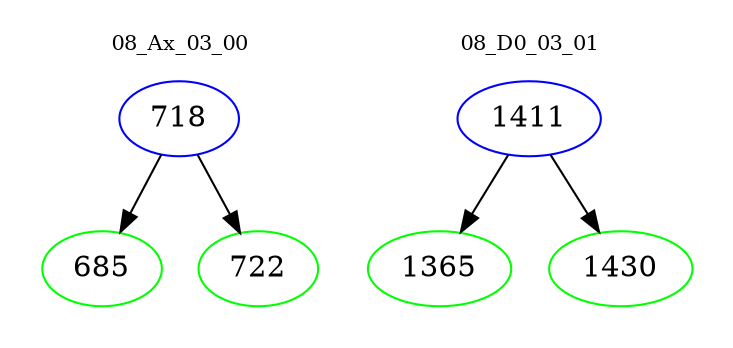 digraph{
subgraph cluster_0 {
color = white
label = "08_Ax_03_00";
fontsize=10;
T0_718 [label="718", color="blue"]
T0_718 -> T0_685 [color="black"]
T0_685 [label="685", color="green"]
T0_718 -> T0_722 [color="black"]
T0_722 [label="722", color="green"]
}
subgraph cluster_1 {
color = white
label = "08_D0_03_01";
fontsize=10;
T1_1411 [label="1411", color="blue"]
T1_1411 -> T1_1365 [color="black"]
T1_1365 [label="1365", color="green"]
T1_1411 -> T1_1430 [color="black"]
T1_1430 [label="1430", color="green"]
}
}
